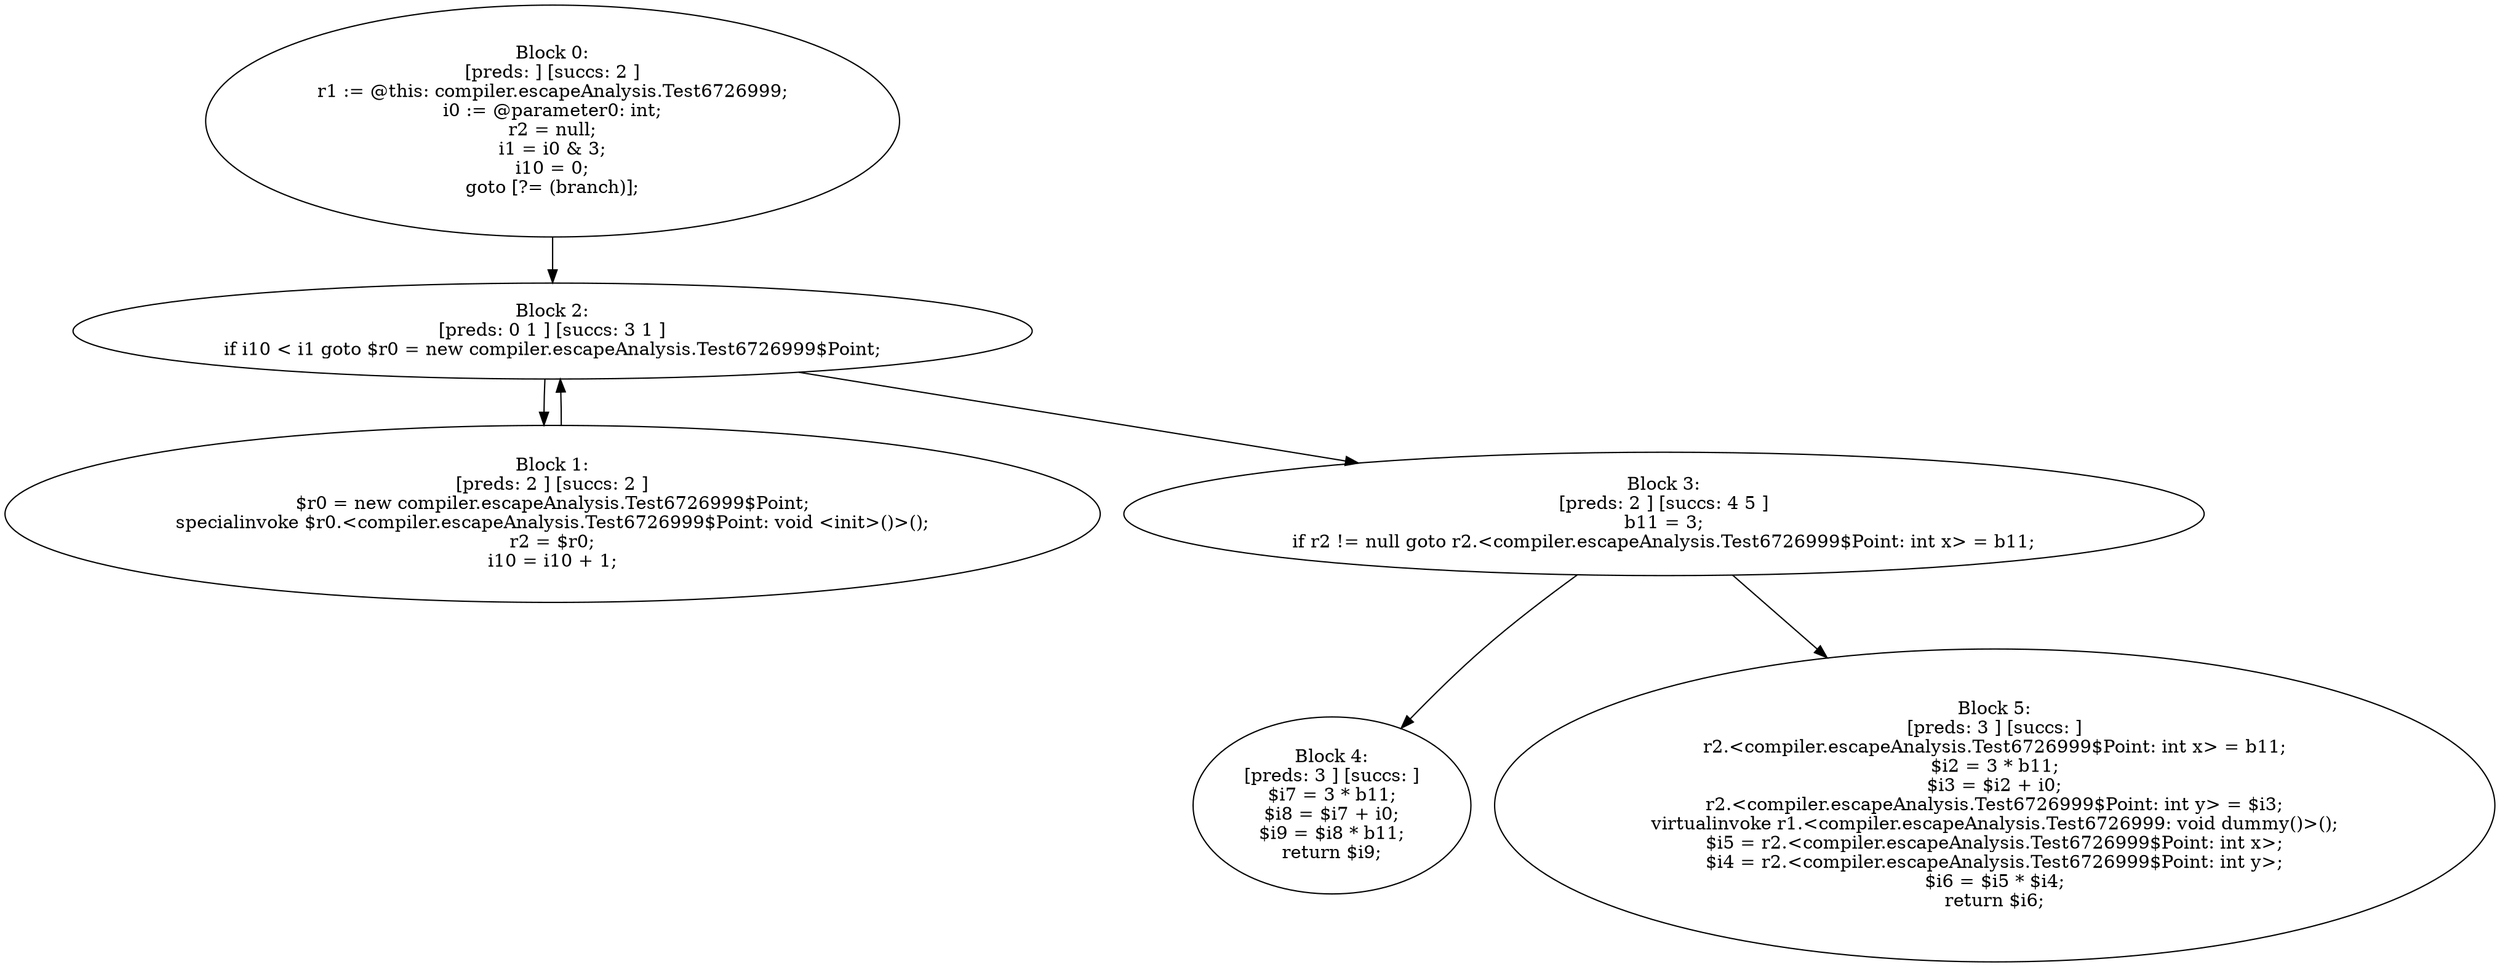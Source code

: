 digraph "unitGraph" {
    "Block 0:
[preds: ] [succs: 2 ]
r1 := @this: compiler.escapeAnalysis.Test6726999;
i0 := @parameter0: int;
r2 = null;
i1 = i0 & 3;
i10 = 0;
goto [?= (branch)];
"
    "Block 1:
[preds: 2 ] [succs: 2 ]
$r0 = new compiler.escapeAnalysis.Test6726999$Point;
specialinvoke $r0.<compiler.escapeAnalysis.Test6726999$Point: void <init>()>();
r2 = $r0;
i10 = i10 + 1;
"
    "Block 2:
[preds: 0 1 ] [succs: 3 1 ]
if i10 < i1 goto $r0 = new compiler.escapeAnalysis.Test6726999$Point;
"
    "Block 3:
[preds: 2 ] [succs: 4 5 ]
b11 = 3;
if r2 != null goto r2.<compiler.escapeAnalysis.Test6726999$Point: int x> = b11;
"
    "Block 4:
[preds: 3 ] [succs: ]
$i7 = 3 * b11;
$i8 = $i7 + i0;
$i9 = $i8 * b11;
return $i9;
"
    "Block 5:
[preds: 3 ] [succs: ]
r2.<compiler.escapeAnalysis.Test6726999$Point: int x> = b11;
$i2 = 3 * b11;
$i3 = $i2 + i0;
r2.<compiler.escapeAnalysis.Test6726999$Point: int y> = $i3;
virtualinvoke r1.<compiler.escapeAnalysis.Test6726999: void dummy()>();
$i5 = r2.<compiler.escapeAnalysis.Test6726999$Point: int x>;
$i4 = r2.<compiler.escapeAnalysis.Test6726999$Point: int y>;
$i6 = $i5 * $i4;
return $i6;
"
    "Block 0:
[preds: ] [succs: 2 ]
r1 := @this: compiler.escapeAnalysis.Test6726999;
i0 := @parameter0: int;
r2 = null;
i1 = i0 & 3;
i10 = 0;
goto [?= (branch)];
"->"Block 2:
[preds: 0 1 ] [succs: 3 1 ]
if i10 < i1 goto $r0 = new compiler.escapeAnalysis.Test6726999$Point;
";
    "Block 1:
[preds: 2 ] [succs: 2 ]
$r0 = new compiler.escapeAnalysis.Test6726999$Point;
specialinvoke $r0.<compiler.escapeAnalysis.Test6726999$Point: void <init>()>();
r2 = $r0;
i10 = i10 + 1;
"->"Block 2:
[preds: 0 1 ] [succs: 3 1 ]
if i10 < i1 goto $r0 = new compiler.escapeAnalysis.Test6726999$Point;
";
    "Block 2:
[preds: 0 1 ] [succs: 3 1 ]
if i10 < i1 goto $r0 = new compiler.escapeAnalysis.Test6726999$Point;
"->"Block 3:
[preds: 2 ] [succs: 4 5 ]
b11 = 3;
if r2 != null goto r2.<compiler.escapeAnalysis.Test6726999$Point: int x> = b11;
";
    "Block 2:
[preds: 0 1 ] [succs: 3 1 ]
if i10 < i1 goto $r0 = new compiler.escapeAnalysis.Test6726999$Point;
"->"Block 1:
[preds: 2 ] [succs: 2 ]
$r0 = new compiler.escapeAnalysis.Test6726999$Point;
specialinvoke $r0.<compiler.escapeAnalysis.Test6726999$Point: void <init>()>();
r2 = $r0;
i10 = i10 + 1;
";
    "Block 3:
[preds: 2 ] [succs: 4 5 ]
b11 = 3;
if r2 != null goto r2.<compiler.escapeAnalysis.Test6726999$Point: int x> = b11;
"->"Block 4:
[preds: 3 ] [succs: ]
$i7 = 3 * b11;
$i8 = $i7 + i0;
$i9 = $i8 * b11;
return $i9;
";
    "Block 3:
[preds: 2 ] [succs: 4 5 ]
b11 = 3;
if r2 != null goto r2.<compiler.escapeAnalysis.Test6726999$Point: int x> = b11;
"->"Block 5:
[preds: 3 ] [succs: ]
r2.<compiler.escapeAnalysis.Test6726999$Point: int x> = b11;
$i2 = 3 * b11;
$i3 = $i2 + i0;
r2.<compiler.escapeAnalysis.Test6726999$Point: int y> = $i3;
virtualinvoke r1.<compiler.escapeAnalysis.Test6726999: void dummy()>();
$i5 = r2.<compiler.escapeAnalysis.Test6726999$Point: int x>;
$i4 = r2.<compiler.escapeAnalysis.Test6726999$Point: int y>;
$i6 = $i5 * $i4;
return $i6;
";
}
